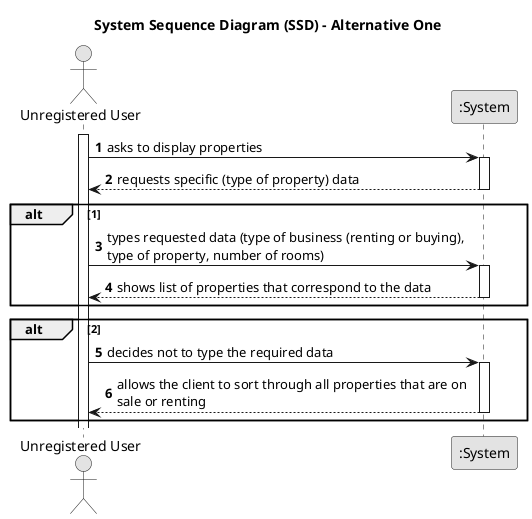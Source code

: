 @startuml
skinparam monochrome true
skinparam packageStyle rectangle
skinparam shadowing false

title System Sequence Diagram (SSD) - Alternative One

autonumber

actor "Unregistered User" as Customer
participant ":System" as System

activate Customer

    Customer -> System : asks to display properties
    activate System

        System --> Customer : requests specific (type of property) data
    deactivate System
alt 1
    Customer -> System : types requested data (type of business (renting or buying), \ntype of property, number of rooms)
    activate System

        System --> Customer : shows list of properties that correspond to the data
    deactivate System
end

alt 2
    Customer -> System : decides not to type the required data
        activate System

            System --> Customer : allows the client to sort through all properties that are on \nsale or renting
        deactivate System
end

@enduml